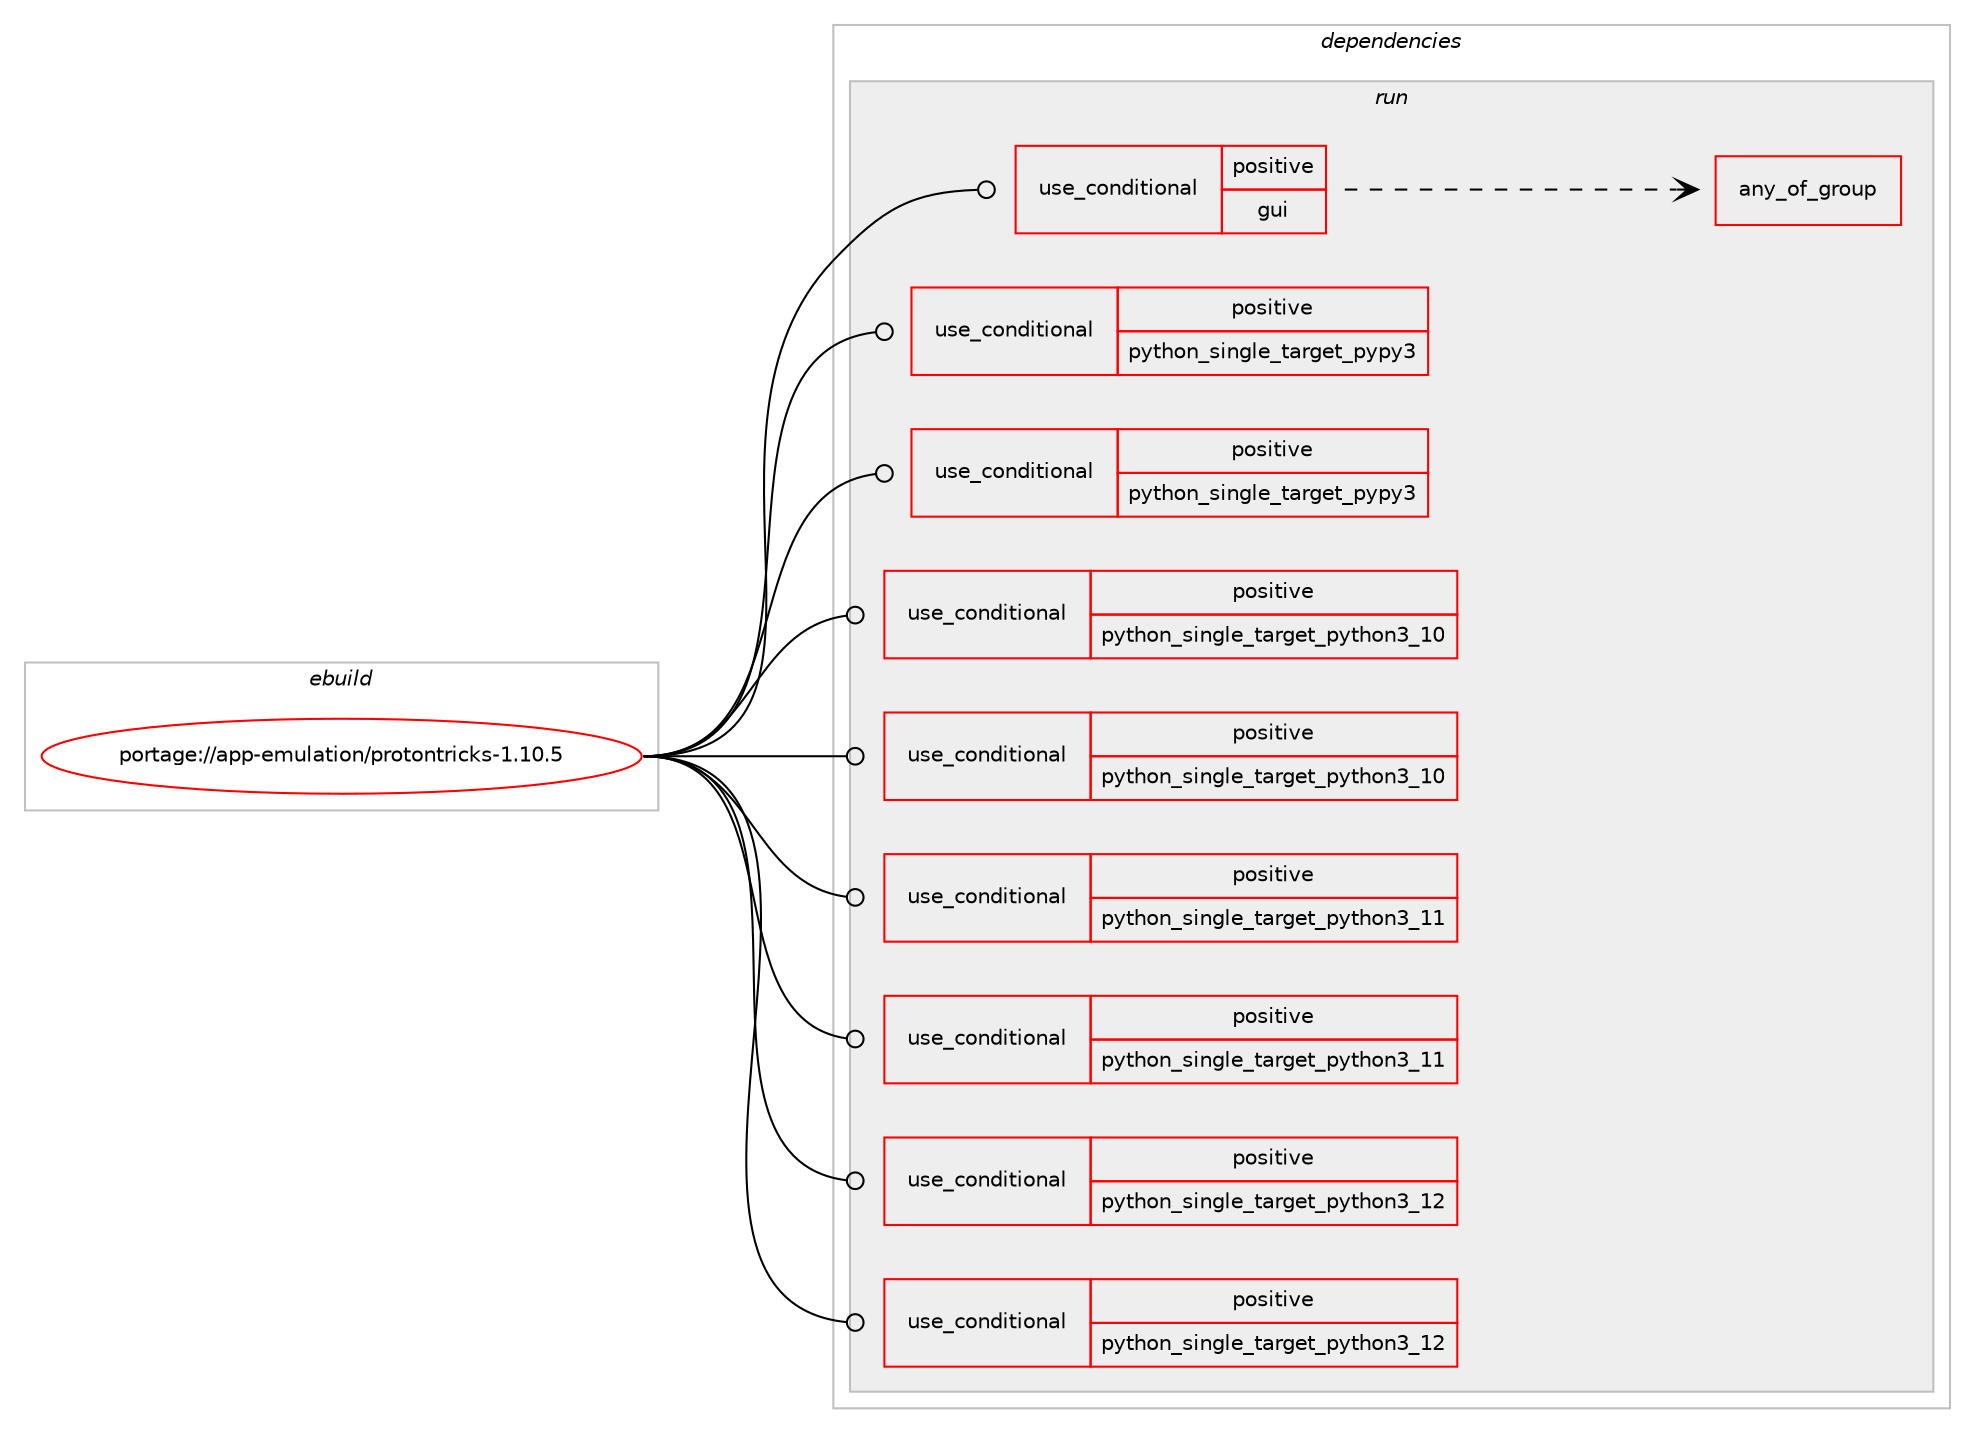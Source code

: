 digraph prolog {

# *************
# Graph options
# *************

newrank=true;
concentrate=true;
compound=true;
graph [rankdir=LR,fontname=Helvetica,fontsize=10,ranksep=1.5];#, ranksep=2.5, nodesep=0.2];
edge  [arrowhead=vee];
node  [fontname=Helvetica,fontsize=10];

# **********
# The ebuild
# **********

subgraph cluster_leftcol {
color=gray;
rank=same;
label=<<i>ebuild</i>>;
id [label="portage://app-emulation/protontricks-1.10.5", color=red, width=4, href="../app-emulation/protontricks-1.10.5.svg"];
}

# ****************
# The dependencies
# ****************

subgraph cluster_midcol {
color=gray;
label=<<i>dependencies</i>>;
subgraph cluster_compile {
fillcolor="#eeeeee";
style=filled;
label=<<i>compile</i>>;
}
subgraph cluster_compileandrun {
fillcolor="#eeeeee";
style=filled;
label=<<i>compile and run</i>>;
}
subgraph cluster_run {
fillcolor="#eeeeee";
style=filled;
label=<<i>run</i>>;
subgraph cond6908 {
dependency11728 [label=<<TABLE BORDER="0" CELLBORDER="1" CELLSPACING="0" CELLPADDING="4"><TR><TD ROWSPAN="3" CELLPADDING="10">use_conditional</TD></TR><TR><TD>positive</TD></TR><TR><TD>gui</TD></TR></TABLE>>, shape=none, color=red];
# *** BEGIN UNKNOWN DEPENDENCY TYPE (TODO) ***
# dependency11728 -> package_dependency(portage://app-emulation/protontricks-1.10.5,run,no,gnome-extra,zenity,none,[,,],[],[])
# *** END UNKNOWN DEPENDENCY TYPE (TODO) ***

subgraph any139 {
dependency11729 [label=<<TABLE BORDER="0" CELLBORDER="1" CELLSPACING="0" CELLPADDING="4"><TR><TD CELLPADDING="10">any_of_group</TD></TR></TABLE>>, shape=none, color=red];# *** BEGIN UNKNOWN DEPENDENCY TYPE (TODO) ***
# dependency11729 -> package_dependency(portage://app-emulation/protontricks-1.10.5,run,no,app-emulation,winetricks,none,[,,],[],[use(enable(gtk),none)])
# *** END UNKNOWN DEPENDENCY TYPE (TODO) ***

# *** BEGIN UNKNOWN DEPENDENCY TYPE (TODO) ***
# dependency11729 -> package_dependency(portage://app-emulation/protontricks-1.10.5,run,no,app-emulation,winetricks,none,[,,],[],[use(enable(kde),none)])
# *** END UNKNOWN DEPENDENCY TYPE (TODO) ***

}
dependency11728:e -> dependency11729:w [weight=20,style="dashed",arrowhead="vee"];
}
id:e -> dependency11728:w [weight=20,style="solid",arrowhead="odot"];
subgraph cond6909 {
dependency11730 [label=<<TABLE BORDER="0" CELLBORDER="1" CELLSPACING="0" CELLPADDING="4"><TR><TD ROWSPAN="3" CELLPADDING="10">use_conditional</TD></TR><TR><TD>positive</TD></TR><TR><TD>python_single_target_pypy3</TD></TR></TABLE>>, shape=none, color=red];
# *** BEGIN UNKNOWN DEPENDENCY TYPE (TODO) ***
# dependency11730 -> package_dependency(portage://app-emulation/protontricks-1.10.5,run,no,dev-python,pillow,none,[,,],[],[use(enable(python_targets_pypy3),negative)])
# *** END UNKNOWN DEPENDENCY TYPE (TODO) ***

# *** BEGIN UNKNOWN DEPENDENCY TYPE (TODO) ***
# dependency11730 -> package_dependency(portage://app-emulation/protontricks-1.10.5,run,no,dev-python,setuptools,none,[,,],[],[use(enable(python_targets_pypy3),negative)])
# *** END UNKNOWN DEPENDENCY TYPE (TODO) ***

# *** BEGIN UNKNOWN DEPENDENCY TYPE (TODO) ***
# dependency11730 -> package_dependency(portage://app-emulation/protontricks-1.10.5,run,no,dev-python,vdf,none,[,,],[],[use(enable(python_targets_pypy3),negative)])
# *** END UNKNOWN DEPENDENCY TYPE (TODO) ***

}
id:e -> dependency11730:w [weight=20,style="solid",arrowhead="odot"];
subgraph cond6910 {
dependency11731 [label=<<TABLE BORDER="0" CELLBORDER="1" CELLSPACING="0" CELLPADDING="4"><TR><TD ROWSPAN="3" CELLPADDING="10">use_conditional</TD></TR><TR><TD>positive</TD></TR><TR><TD>python_single_target_pypy3</TD></TR></TABLE>>, shape=none, color=red];
# *** BEGIN UNKNOWN DEPENDENCY TYPE (TODO) ***
# dependency11731 -> package_dependency(portage://app-emulation/protontricks-1.10.5,run,no,dev-python,pypy3,none,[,,],any_same_slot,[])
# *** END UNKNOWN DEPENDENCY TYPE (TODO) ***

}
id:e -> dependency11731:w [weight=20,style="solid",arrowhead="odot"];
subgraph cond6911 {
dependency11732 [label=<<TABLE BORDER="0" CELLBORDER="1" CELLSPACING="0" CELLPADDING="4"><TR><TD ROWSPAN="3" CELLPADDING="10">use_conditional</TD></TR><TR><TD>positive</TD></TR><TR><TD>python_single_target_python3_10</TD></TR></TABLE>>, shape=none, color=red];
# *** BEGIN UNKNOWN DEPENDENCY TYPE (TODO) ***
# dependency11732 -> package_dependency(portage://app-emulation/protontricks-1.10.5,run,no,dev-lang,python,none,[,,],[slot(3.10)],[])
# *** END UNKNOWN DEPENDENCY TYPE (TODO) ***

}
id:e -> dependency11732:w [weight=20,style="solid",arrowhead="odot"];
subgraph cond6912 {
dependency11733 [label=<<TABLE BORDER="0" CELLBORDER="1" CELLSPACING="0" CELLPADDING="4"><TR><TD ROWSPAN="3" CELLPADDING="10">use_conditional</TD></TR><TR><TD>positive</TD></TR><TR><TD>python_single_target_python3_10</TD></TR></TABLE>>, shape=none, color=red];
# *** BEGIN UNKNOWN DEPENDENCY TYPE (TODO) ***
# dependency11733 -> package_dependency(portage://app-emulation/protontricks-1.10.5,run,no,dev-python,pillow,none,[,,],[],[use(enable(python_targets_python3_10),negative)])
# *** END UNKNOWN DEPENDENCY TYPE (TODO) ***

# *** BEGIN UNKNOWN DEPENDENCY TYPE (TODO) ***
# dependency11733 -> package_dependency(portage://app-emulation/protontricks-1.10.5,run,no,dev-python,setuptools,none,[,,],[],[use(enable(python_targets_python3_10),negative)])
# *** END UNKNOWN DEPENDENCY TYPE (TODO) ***

# *** BEGIN UNKNOWN DEPENDENCY TYPE (TODO) ***
# dependency11733 -> package_dependency(portage://app-emulation/protontricks-1.10.5,run,no,dev-python,vdf,none,[,,],[],[use(enable(python_targets_python3_10),negative)])
# *** END UNKNOWN DEPENDENCY TYPE (TODO) ***

}
id:e -> dependency11733:w [weight=20,style="solid",arrowhead="odot"];
subgraph cond6913 {
dependency11734 [label=<<TABLE BORDER="0" CELLBORDER="1" CELLSPACING="0" CELLPADDING="4"><TR><TD ROWSPAN="3" CELLPADDING="10">use_conditional</TD></TR><TR><TD>positive</TD></TR><TR><TD>python_single_target_python3_11</TD></TR></TABLE>>, shape=none, color=red];
# *** BEGIN UNKNOWN DEPENDENCY TYPE (TODO) ***
# dependency11734 -> package_dependency(portage://app-emulation/protontricks-1.10.5,run,no,dev-lang,python,none,[,,],[slot(3.11)],[])
# *** END UNKNOWN DEPENDENCY TYPE (TODO) ***

}
id:e -> dependency11734:w [weight=20,style="solid",arrowhead="odot"];
subgraph cond6914 {
dependency11735 [label=<<TABLE BORDER="0" CELLBORDER="1" CELLSPACING="0" CELLPADDING="4"><TR><TD ROWSPAN="3" CELLPADDING="10">use_conditional</TD></TR><TR><TD>positive</TD></TR><TR><TD>python_single_target_python3_11</TD></TR></TABLE>>, shape=none, color=red];
# *** BEGIN UNKNOWN DEPENDENCY TYPE (TODO) ***
# dependency11735 -> package_dependency(portage://app-emulation/protontricks-1.10.5,run,no,dev-python,pillow,none,[,,],[],[use(enable(python_targets_python3_11),negative)])
# *** END UNKNOWN DEPENDENCY TYPE (TODO) ***

# *** BEGIN UNKNOWN DEPENDENCY TYPE (TODO) ***
# dependency11735 -> package_dependency(portage://app-emulation/protontricks-1.10.5,run,no,dev-python,setuptools,none,[,,],[],[use(enable(python_targets_python3_11),negative)])
# *** END UNKNOWN DEPENDENCY TYPE (TODO) ***

# *** BEGIN UNKNOWN DEPENDENCY TYPE (TODO) ***
# dependency11735 -> package_dependency(portage://app-emulation/protontricks-1.10.5,run,no,dev-python,vdf,none,[,,],[],[use(enable(python_targets_python3_11),negative)])
# *** END UNKNOWN DEPENDENCY TYPE (TODO) ***

}
id:e -> dependency11735:w [weight=20,style="solid",arrowhead="odot"];
subgraph cond6915 {
dependency11736 [label=<<TABLE BORDER="0" CELLBORDER="1" CELLSPACING="0" CELLPADDING="4"><TR><TD ROWSPAN="3" CELLPADDING="10">use_conditional</TD></TR><TR><TD>positive</TD></TR><TR><TD>python_single_target_python3_12</TD></TR></TABLE>>, shape=none, color=red];
# *** BEGIN UNKNOWN DEPENDENCY TYPE (TODO) ***
# dependency11736 -> package_dependency(portage://app-emulation/protontricks-1.10.5,run,no,dev-lang,python,none,[,,],[slot(3.12)],[])
# *** END UNKNOWN DEPENDENCY TYPE (TODO) ***

}
id:e -> dependency11736:w [weight=20,style="solid",arrowhead="odot"];
subgraph cond6916 {
dependency11737 [label=<<TABLE BORDER="0" CELLBORDER="1" CELLSPACING="0" CELLPADDING="4"><TR><TD ROWSPAN="3" CELLPADDING="10">use_conditional</TD></TR><TR><TD>positive</TD></TR><TR><TD>python_single_target_python3_12</TD></TR></TABLE>>, shape=none, color=red];
# *** BEGIN UNKNOWN DEPENDENCY TYPE (TODO) ***
# dependency11737 -> package_dependency(portage://app-emulation/protontricks-1.10.5,run,no,dev-python,pillow,none,[,,],[],[use(enable(python_targets_python3_12),negative)])
# *** END UNKNOWN DEPENDENCY TYPE (TODO) ***

# *** BEGIN UNKNOWN DEPENDENCY TYPE (TODO) ***
# dependency11737 -> package_dependency(portage://app-emulation/protontricks-1.10.5,run,no,dev-python,setuptools,none,[,,],[],[use(enable(python_targets_python3_12),negative)])
# *** END UNKNOWN DEPENDENCY TYPE (TODO) ***

# *** BEGIN UNKNOWN DEPENDENCY TYPE (TODO) ***
# dependency11737 -> package_dependency(portage://app-emulation/protontricks-1.10.5,run,no,dev-python,vdf,none,[,,],[],[use(enable(python_targets_python3_12),negative)])
# *** END UNKNOWN DEPENDENCY TYPE (TODO) ***

}
id:e -> dependency11737:w [weight=20,style="solid",arrowhead="odot"];
# *** BEGIN UNKNOWN DEPENDENCY TYPE (TODO) ***
# id -> package_dependency(portage://app-emulation/protontricks-1.10.5,run,no,app-emulation,winetricks,none,[,,],[],[])
# *** END UNKNOWN DEPENDENCY TYPE (TODO) ***

}
}

# **************
# The candidates
# **************

subgraph cluster_choices {
rank=same;
color=gray;
label=<<i>candidates</i>>;

}

}
